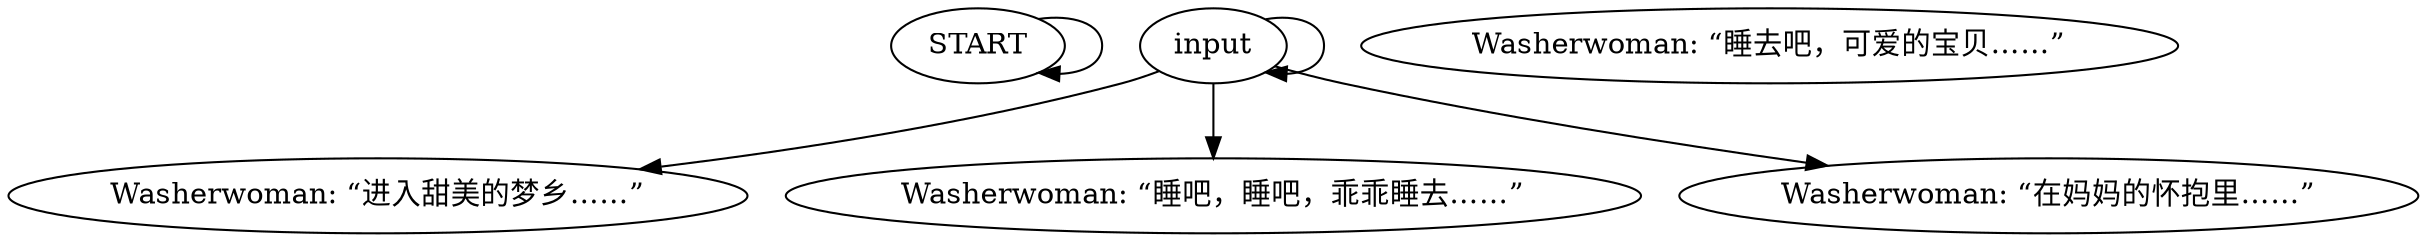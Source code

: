 # VILLAGE / WASHERWOMAN barks
# The lullaby the Washerwoman is singing to herself.
# ==================================================
digraph G {
	  0 [label="START"];
	  1 [label="input"];
	  2 [label="Washerwoman: “进入甜美的梦乡……”"];
	  3 [label="Washerwoman: “睡吧，睡吧，乖乖睡去……”"];
	  4 [label="Washerwoman: “在妈妈的怀抱里……”"];
	  5 [label="Washerwoman: “睡去吧，可爱的宝贝……”"];
	  0 -> 0
	  1 -> 1
	  1 -> 2
	  1 -> 3
	  1 -> 4
}

